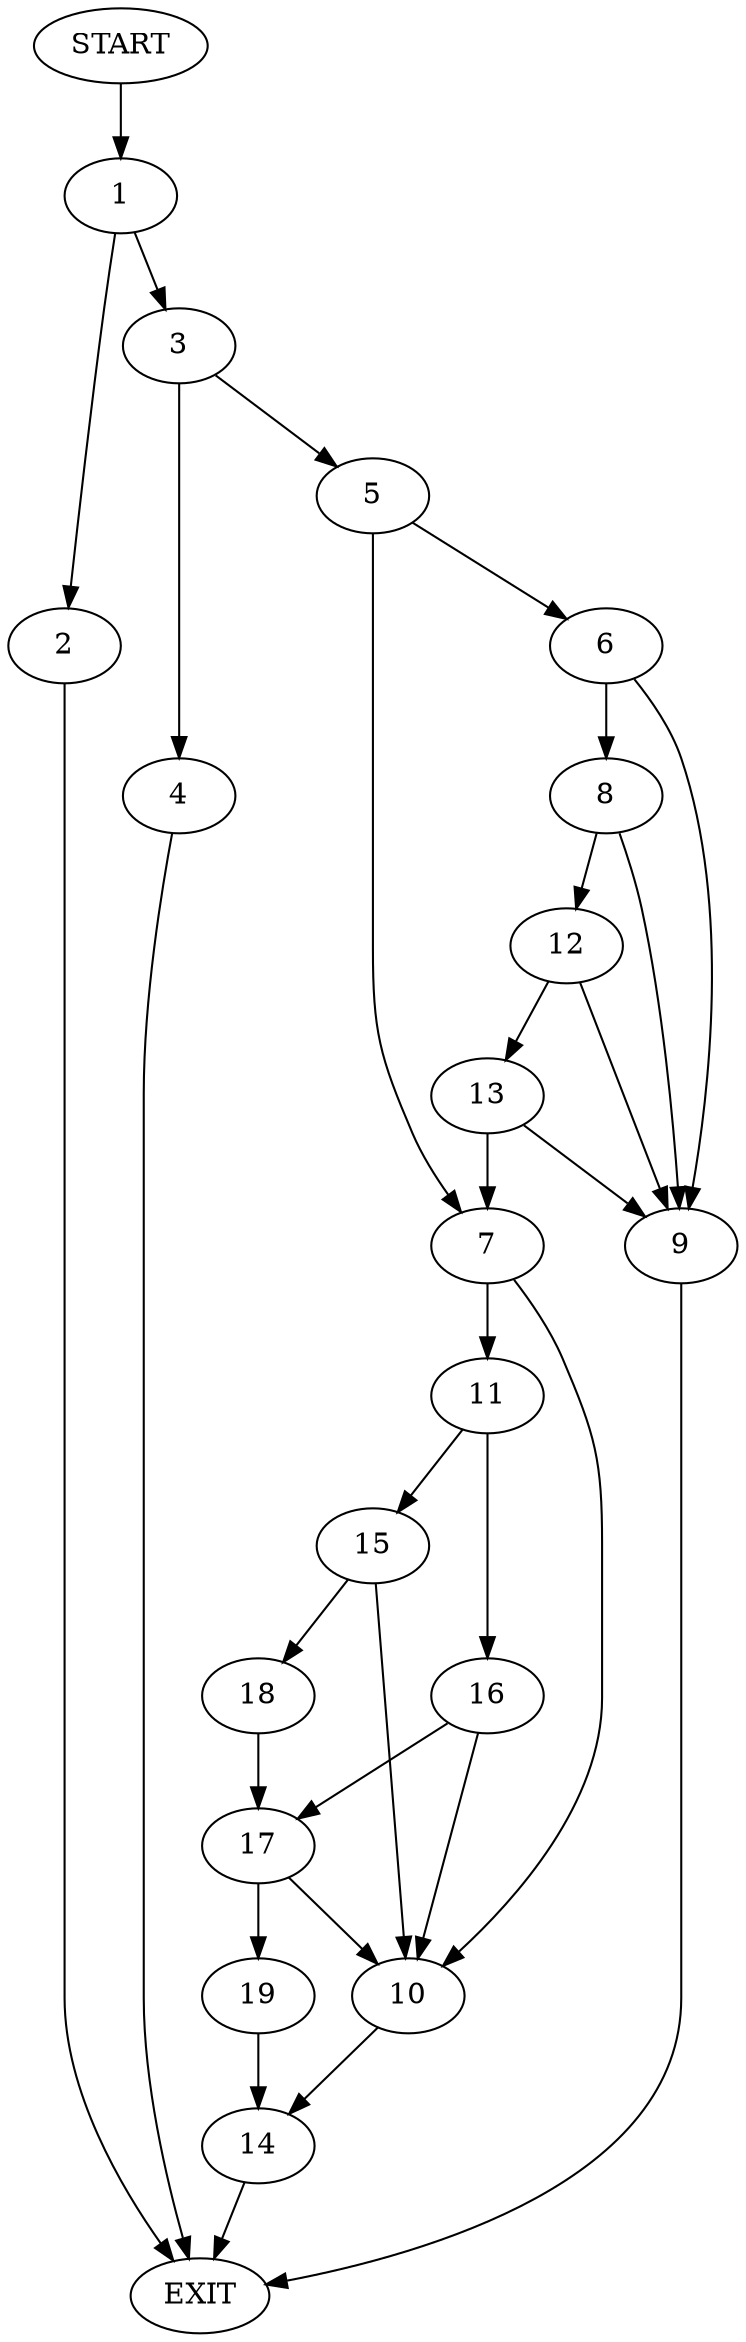 digraph {
0 [label="START"]
20 [label="EXIT"]
0 -> 1
1 -> 2
1 -> 3
3 -> 4
3 -> 5
2 -> 20
4 -> 20
5 -> 6
5 -> 7
6 -> 8
6 -> 9
7 -> 10
7 -> 11
8 -> 12
8 -> 9
9 -> 20
12 -> 9
12 -> 13
13 -> 7
13 -> 9
10 -> 14
11 -> 15
11 -> 16
16 -> 10
16 -> 17
15 -> 10
15 -> 18
18 -> 17
17 -> 10
17 -> 19
19 -> 14
14 -> 20
}
